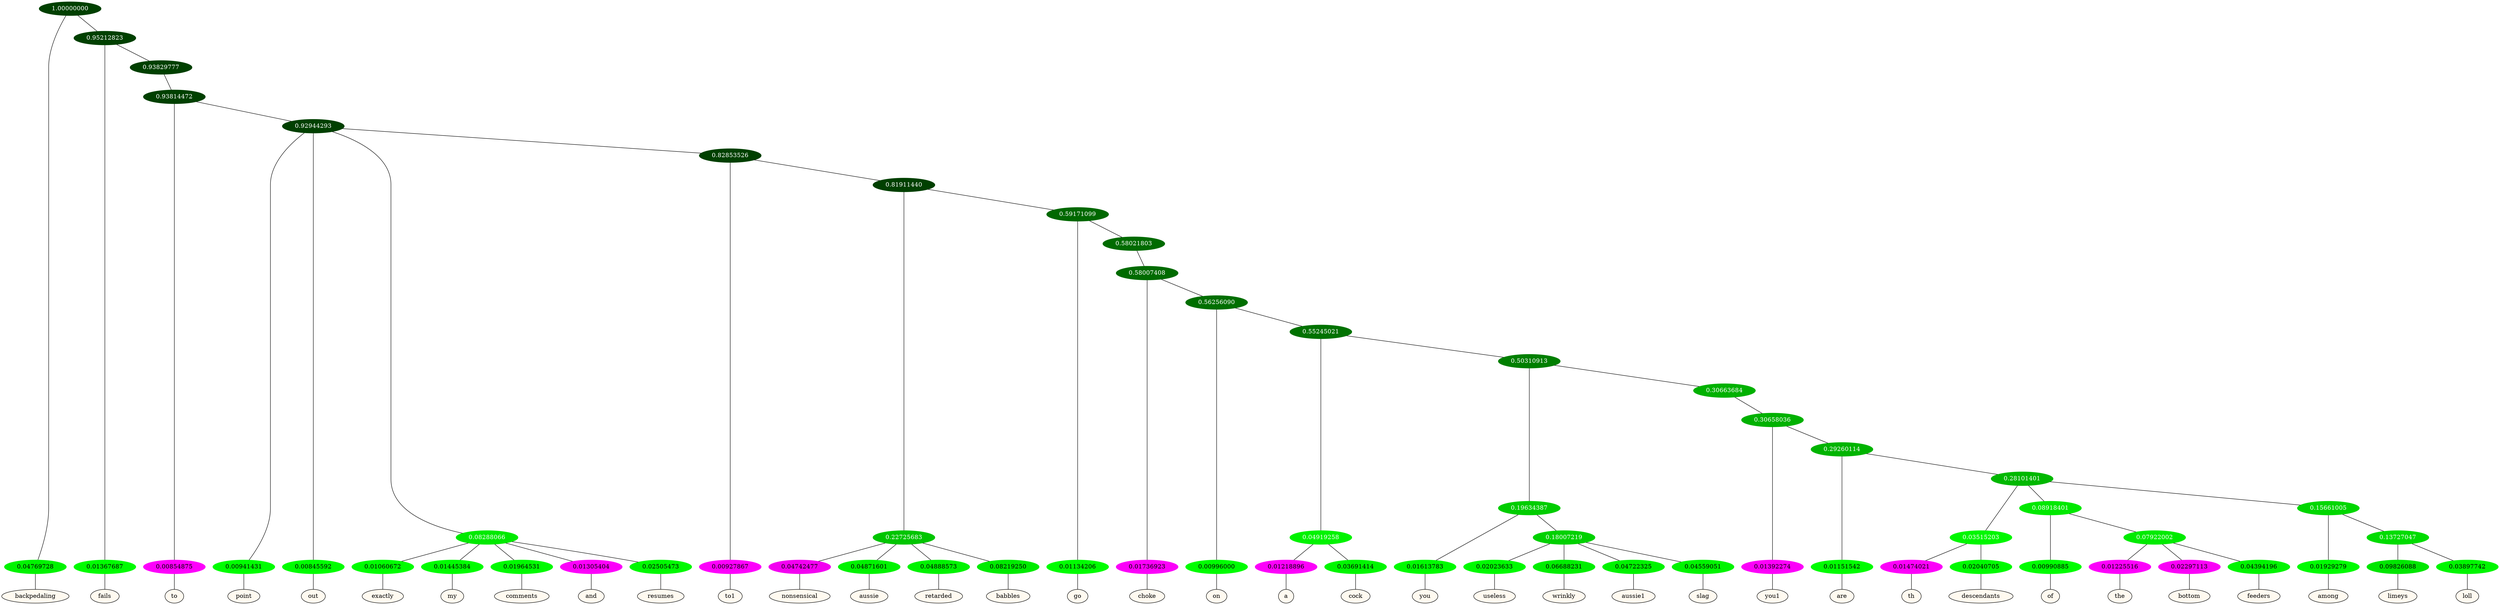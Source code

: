 graph {
	node [format=png height=0.15 nodesep=0.001 ordering=out overlap=prism overlap_scaling=0.01 ranksep=0.001 ratio=0.2 style=filled width=0.15]
	{
		rank=same
		a_w_1 [label=backpedaling color=black fillcolor=floralwhite style="filled,solid"]
		a_w_3 [label=fails color=black fillcolor=floralwhite style="filled,solid"]
		a_w_6 [label=to color=black fillcolor=floralwhite style="filled,solid"]
		a_w_8 [label=point color=black fillcolor=floralwhite style="filled,solid"]
		a_w_9 [label=out color=black fillcolor=floralwhite style="filled,solid"]
		a_w_12 [label=exactly color=black fillcolor=floralwhite style="filled,solid"]
		a_w_13 [label=my color=black fillcolor=floralwhite style="filled,solid"]
		a_w_14 [label=comments color=black fillcolor=floralwhite style="filled,solid"]
		a_w_15 [label=and color=black fillcolor=floralwhite style="filled,solid"]
		a_w_16 [label=resumes color=black fillcolor=floralwhite style="filled,solid"]
		a_w_17 [label=to1 color=black fillcolor=floralwhite style="filled,solid"]
		a_w_21 [label=nonsensical color=black fillcolor=floralwhite style="filled,solid"]
		a_w_22 [label=aussie color=black fillcolor=floralwhite style="filled,solid"]
		a_w_23 [label=retarded color=black fillcolor=floralwhite style="filled,solid"]
		a_w_24 [label=babbles color=black fillcolor=floralwhite style="filled,solid"]
		a_w_25 [label=go color=black fillcolor=floralwhite style="filled,solid"]
		a_w_28 [label=choke color=black fillcolor=floralwhite style="filled,solid"]
		a_w_30 [label=on color=black fillcolor=floralwhite style="filled,solid"]
		a_w_34 [label=a color=black fillcolor=floralwhite style="filled,solid"]
		a_w_35 [label=cock color=black fillcolor=floralwhite style="filled,solid"]
		a_w_38 [label=you color=black fillcolor=floralwhite style="filled,solid"]
		a_w_41 [label=useless color=black fillcolor=floralwhite style="filled,solid"]
		a_w_42 [label=wrinkly color=black fillcolor=floralwhite style="filled,solid"]
		a_w_43 [label=aussie1 color=black fillcolor=floralwhite style="filled,solid"]
		a_w_44 [label=slag color=black fillcolor=floralwhite style="filled,solid"]
		a_w_45 [label=you1 color=black fillcolor=floralwhite style="filled,solid"]
		a_w_47 [label=are color=black fillcolor=floralwhite style="filled,solid"]
		a_w_52 [label=th color=black fillcolor=floralwhite style="filled,solid"]
		a_w_53 [label=descendants color=black fillcolor=floralwhite style="filled,solid"]
		a_w_54 [label=of color=black fillcolor=floralwhite style="filled,solid"]
		a_w_58 [label=the color=black fillcolor=floralwhite style="filled,solid"]
		a_w_59 [label=bottom color=black fillcolor=floralwhite style="filled,solid"]
		a_w_60 [label=feeders color=black fillcolor=floralwhite style="filled,solid"]
		a_w_56 [label=among color=black fillcolor=floralwhite style="filled,solid"]
		a_w_61 [label=limeys color=black fillcolor=floralwhite style="filled,solid"]
		a_w_62 [label=loll color=black fillcolor=floralwhite style="filled,solid"]
	}
	a_n_1 -- a_w_1
	a_n_3 -- a_w_3
	a_n_6 -- a_w_6
	a_n_8 -- a_w_8
	a_n_9 -- a_w_9
	a_n_12 -- a_w_12
	a_n_13 -- a_w_13
	a_n_14 -- a_w_14
	a_n_15 -- a_w_15
	a_n_16 -- a_w_16
	a_n_17 -- a_w_17
	a_n_21 -- a_w_21
	a_n_22 -- a_w_22
	a_n_23 -- a_w_23
	a_n_24 -- a_w_24
	a_n_25 -- a_w_25
	a_n_28 -- a_w_28
	a_n_30 -- a_w_30
	a_n_34 -- a_w_34
	a_n_35 -- a_w_35
	a_n_38 -- a_w_38
	a_n_41 -- a_w_41
	a_n_42 -- a_w_42
	a_n_43 -- a_w_43
	a_n_44 -- a_w_44
	a_n_45 -- a_w_45
	a_n_47 -- a_w_47
	a_n_52 -- a_w_52
	a_n_53 -- a_w_53
	a_n_54 -- a_w_54
	a_n_58 -- a_w_58
	a_n_59 -- a_w_59
	a_n_60 -- a_w_60
	a_n_56 -- a_w_56
	a_n_61 -- a_w_61
	a_n_62 -- a_w_62
	{
		rank=same
		a_n_1 [label=0.04769728 color="0.334 1.000 0.952" fontcolor=black]
		a_n_3 [label=0.01367687 color="0.334 1.000 0.986" fontcolor=black]
		a_n_6 [label=0.00854875 color="0.835 1.000 0.991" fontcolor=black]
		a_n_8 [label=0.00941431 color="0.334 1.000 0.991" fontcolor=black]
		a_n_9 [label=0.00845592 color="0.334 1.000 0.992" fontcolor=black]
		a_n_12 [label=0.01060672 color="0.334 1.000 0.989" fontcolor=black]
		a_n_13 [label=0.01445384 color="0.334 1.000 0.986" fontcolor=black]
		a_n_14 [label=0.01964531 color="0.334 1.000 0.980" fontcolor=black]
		a_n_15 [label=0.01305404 color="0.835 1.000 0.987" fontcolor=black]
		a_n_16 [label=0.02505473 color="0.334 1.000 0.975" fontcolor=black]
		a_n_17 [label=0.00927867 color="0.835 1.000 0.991" fontcolor=black]
		a_n_21 [label=0.04742477 color="0.835 1.000 0.953" fontcolor=black]
		a_n_22 [label=0.04871601 color="0.334 1.000 0.951" fontcolor=black]
		a_n_23 [label=0.04888573 color="0.334 1.000 0.951" fontcolor=black]
		a_n_24 [label=0.08219250 color="0.334 1.000 0.918" fontcolor=black]
		a_n_25 [label=0.01134206 color="0.334 1.000 0.989" fontcolor=black]
		a_n_28 [label=0.01736923 color="0.835 1.000 0.983" fontcolor=black]
		a_n_30 [label=0.00996000 color="0.334 1.000 0.990" fontcolor=black]
		a_n_34 [label=0.01218896 color="0.835 1.000 0.988" fontcolor=black]
		a_n_35 [label=0.03691414 color="0.334 1.000 0.963" fontcolor=black]
		a_n_38 [label=0.01613783 color="0.334 1.000 0.984" fontcolor=black]
		a_n_41 [label=0.02023633 color="0.334 1.000 0.980" fontcolor=black]
		a_n_42 [label=0.06688231 color="0.334 1.000 0.933" fontcolor=black]
		a_n_43 [label=0.04722325 color="0.334 1.000 0.953" fontcolor=black]
		a_n_44 [label=0.04559051 color="0.334 1.000 0.954" fontcolor=black]
		a_n_45 [label=0.01392274 color="0.835 1.000 0.986" fontcolor=black]
		a_n_47 [label=0.01151542 color="0.334 1.000 0.988" fontcolor=black]
		a_n_52 [label=0.01474021 color="0.835 1.000 0.985" fontcolor=black]
		a_n_53 [label=0.02040705 color="0.334 1.000 0.980" fontcolor=black]
		a_n_54 [label=0.00990885 color="0.334 1.000 0.990" fontcolor=black]
		a_n_58 [label=0.01225516 color="0.835 1.000 0.988" fontcolor=black]
		a_n_59 [label=0.02297113 color="0.835 1.000 0.977" fontcolor=black]
		a_n_60 [label=0.04394196 color="0.334 1.000 0.956" fontcolor=black]
		a_n_56 [label=0.01929279 color="0.334 1.000 0.981" fontcolor=black]
		a_n_61 [label=0.09826088 color="0.334 1.000 0.902" fontcolor=black]
		a_n_62 [label=0.03897742 color="0.334 1.000 0.961" fontcolor=black]
	}
	a_n_0 [label=1.00000000 color="0.334 1.000 0.250" fontcolor=grey99]
	a_n_0 -- a_n_1
	a_n_2 [label=0.95212823 color="0.334 1.000 0.250" fontcolor=grey99]
	a_n_0 -- a_n_2
	a_n_2 -- a_n_3
	a_n_4 [label=0.93829777 color="0.334 1.000 0.250" fontcolor=grey99]
	a_n_2 -- a_n_4
	a_n_5 [label=0.93814472 color="0.334 1.000 0.250" fontcolor=grey99]
	a_n_4 -- a_n_5
	a_n_5 -- a_n_6
	a_n_7 [label=0.92944293 color="0.334 1.000 0.250" fontcolor=grey99]
	a_n_5 -- a_n_7
	a_n_7 -- a_n_8
	a_n_7 -- a_n_9
	a_n_10 [label=0.08288066 color="0.334 1.000 0.917" fontcolor=grey99]
	a_n_7 -- a_n_10
	a_n_11 [label=0.82853526 color="0.334 1.000 0.250" fontcolor=grey99]
	a_n_7 -- a_n_11
	a_n_10 -- a_n_12
	a_n_10 -- a_n_13
	a_n_10 -- a_n_14
	a_n_10 -- a_n_15
	a_n_10 -- a_n_16
	a_n_11 -- a_n_17
	a_n_18 [label=0.81911440 color="0.334 1.000 0.250" fontcolor=grey99]
	a_n_11 -- a_n_18
	a_n_19 [label=0.22725683 color="0.334 1.000 0.773" fontcolor=grey99]
	a_n_18 -- a_n_19
	a_n_20 [label=0.59171099 color="0.334 1.000 0.408" fontcolor=grey99]
	a_n_18 -- a_n_20
	a_n_19 -- a_n_21
	a_n_19 -- a_n_22
	a_n_19 -- a_n_23
	a_n_19 -- a_n_24
	a_n_20 -- a_n_25
	a_n_26 [label=0.58021803 color="0.334 1.000 0.420" fontcolor=grey99]
	a_n_20 -- a_n_26
	a_n_27 [label=0.58007408 color="0.334 1.000 0.420" fontcolor=grey99]
	a_n_26 -- a_n_27
	a_n_27 -- a_n_28
	a_n_29 [label=0.56256090 color="0.334 1.000 0.437" fontcolor=grey99]
	a_n_27 -- a_n_29
	a_n_29 -- a_n_30
	a_n_31 [label=0.55245021 color="0.334 1.000 0.448" fontcolor=grey99]
	a_n_29 -- a_n_31
	a_n_32 [label=0.04919258 color="0.334 1.000 0.951" fontcolor=grey99]
	a_n_31 -- a_n_32
	a_n_33 [label=0.50310913 color="0.334 1.000 0.497" fontcolor=grey99]
	a_n_31 -- a_n_33
	a_n_32 -- a_n_34
	a_n_32 -- a_n_35
	a_n_36 [label=0.19634387 color="0.334 1.000 0.804" fontcolor=grey99]
	a_n_33 -- a_n_36
	a_n_37 [label=0.30663684 color="0.334 1.000 0.693" fontcolor=grey99]
	a_n_33 -- a_n_37
	a_n_36 -- a_n_38
	a_n_39 [label=0.18007219 color="0.334 1.000 0.820" fontcolor=grey99]
	a_n_36 -- a_n_39
	a_n_40 [label=0.30658036 color="0.334 1.000 0.693" fontcolor=grey99]
	a_n_37 -- a_n_40
	a_n_39 -- a_n_41
	a_n_39 -- a_n_42
	a_n_39 -- a_n_43
	a_n_39 -- a_n_44
	a_n_40 -- a_n_45
	a_n_46 [label=0.29260114 color="0.334 1.000 0.707" fontcolor=grey99]
	a_n_40 -- a_n_46
	a_n_46 -- a_n_47
	a_n_48 [label=0.28101401 color="0.334 1.000 0.719" fontcolor=grey99]
	a_n_46 -- a_n_48
	a_n_49 [label=0.03515203 color="0.334 1.000 0.965" fontcolor=grey99]
	a_n_48 -- a_n_49
	a_n_50 [label=0.08918401 color="0.334 1.000 0.911" fontcolor=grey99]
	a_n_48 -- a_n_50
	a_n_51 [label=0.15661005 color="0.334 1.000 0.843" fontcolor=grey99]
	a_n_48 -- a_n_51
	a_n_49 -- a_n_52
	a_n_49 -- a_n_53
	a_n_50 -- a_n_54
	a_n_55 [label=0.07922002 color="0.334 1.000 0.921" fontcolor=grey99]
	a_n_50 -- a_n_55
	a_n_51 -- a_n_56
	a_n_57 [label=0.13727047 color="0.334 1.000 0.863" fontcolor=grey99]
	a_n_51 -- a_n_57
	a_n_55 -- a_n_58
	a_n_55 -- a_n_59
	a_n_55 -- a_n_60
	a_n_57 -- a_n_61
	a_n_57 -- a_n_62
}

